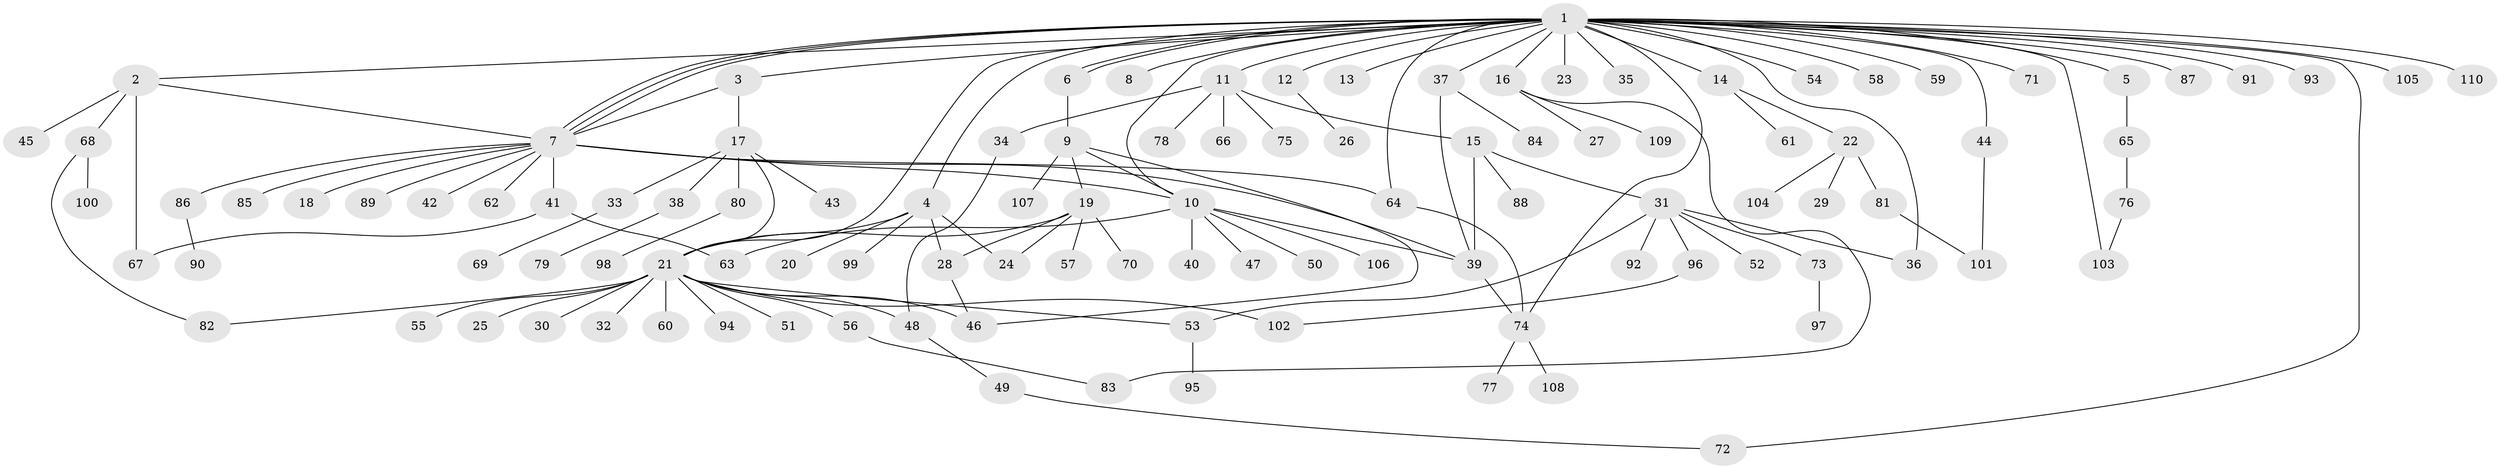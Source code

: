 // coarse degree distribution, {33: 0.011494252873563218, 4: 0.04597701149425287, 3: 0.08045977011494253, 5: 0.022988505747126436, 2: 0.21839080459770116, 15: 0.011494252873563218, 1: 0.5402298850574713, 8: 0.011494252873563218, 7: 0.022988505747126436, 6: 0.022988505747126436, 18: 0.011494252873563218}
// Generated by graph-tools (version 1.1) at 2025/23/03/03/25 07:23:49]
// undirected, 110 vertices, 140 edges
graph export_dot {
graph [start="1"]
  node [color=gray90,style=filled];
  1;
  2;
  3;
  4;
  5;
  6;
  7;
  8;
  9;
  10;
  11;
  12;
  13;
  14;
  15;
  16;
  17;
  18;
  19;
  20;
  21;
  22;
  23;
  24;
  25;
  26;
  27;
  28;
  29;
  30;
  31;
  32;
  33;
  34;
  35;
  36;
  37;
  38;
  39;
  40;
  41;
  42;
  43;
  44;
  45;
  46;
  47;
  48;
  49;
  50;
  51;
  52;
  53;
  54;
  55;
  56;
  57;
  58;
  59;
  60;
  61;
  62;
  63;
  64;
  65;
  66;
  67;
  68;
  69;
  70;
  71;
  72;
  73;
  74;
  75;
  76;
  77;
  78;
  79;
  80;
  81;
  82;
  83;
  84;
  85;
  86;
  87;
  88;
  89;
  90;
  91;
  92;
  93;
  94;
  95;
  96;
  97;
  98;
  99;
  100;
  101;
  102;
  103;
  104;
  105;
  106;
  107;
  108;
  109;
  110;
  1 -- 2;
  1 -- 3;
  1 -- 4;
  1 -- 5;
  1 -- 6;
  1 -- 6;
  1 -- 7;
  1 -- 7;
  1 -- 7;
  1 -- 8;
  1 -- 10;
  1 -- 11;
  1 -- 12;
  1 -- 13;
  1 -- 14;
  1 -- 16;
  1 -- 21;
  1 -- 23;
  1 -- 35;
  1 -- 36;
  1 -- 37;
  1 -- 44;
  1 -- 54;
  1 -- 58;
  1 -- 59;
  1 -- 64;
  1 -- 71;
  1 -- 72;
  1 -- 74;
  1 -- 87;
  1 -- 91;
  1 -- 93;
  1 -- 103;
  1 -- 105;
  1 -- 110;
  2 -- 7;
  2 -- 45;
  2 -- 67;
  2 -- 68;
  3 -- 7;
  3 -- 17;
  4 -- 20;
  4 -- 21;
  4 -- 24;
  4 -- 28;
  4 -- 99;
  5 -- 65;
  6 -- 9;
  7 -- 10;
  7 -- 18;
  7 -- 39;
  7 -- 41;
  7 -- 42;
  7 -- 62;
  7 -- 64;
  7 -- 85;
  7 -- 86;
  7 -- 89;
  9 -- 10;
  9 -- 19;
  9 -- 46;
  9 -- 107;
  10 -- 39;
  10 -- 40;
  10 -- 47;
  10 -- 50;
  10 -- 63;
  10 -- 106;
  11 -- 15;
  11 -- 34;
  11 -- 66;
  11 -- 75;
  11 -- 78;
  12 -- 26;
  14 -- 22;
  14 -- 61;
  15 -- 31;
  15 -- 39;
  15 -- 88;
  16 -- 27;
  16 -- 83;
  16 -- 109;
  17 -- 21;
  17 -- 33;
  17 -- 38;
  17 -- 43;
  17 -- 80;
  19 -- 21;
  19 -- 24;
  19 -- 28;
  19 -- 57;
  19 -- 70;
  21 -- 25;
  21 -- 30;
  21 -- 32;
  21 -- 46;
  21 -- 48;
  21 -- 51;
  21 -- 53;
  21 -- 55;
  21 -- 56;
  21 -- 60;
  21 -- 82;
  21 -- 94;
  21 -- 102;
  22 -- 29;
  22 -- 81;
  22 -- 104;
  28 -- 46;
  31 -- 36;
  31 -- 52;
  31 -- 53;
  31 -- 73;
  31 -- 92;
  31 -- 96;
  33 -- 69;
  34 -- 48;
  37 -- 39;
  37 -- 84;
  38 -- 79;
  39 -- 74;
  41 -- 63;
  41 -- 67;
  44 -- 101;
  48 -- 49;
  49 -- 72;
  53 -- 95;
  56 -- 83;
  64 -- 74;
  65 -- 76;
  68 -- 82;
  68 -- 100;
  73 -- 97;
  74 -- 77;
  74 -- 108;
  76 -- 103;
  80 -- 98;
  81 -- 101;
  86 -- 90;
  96 -- 102;
}
